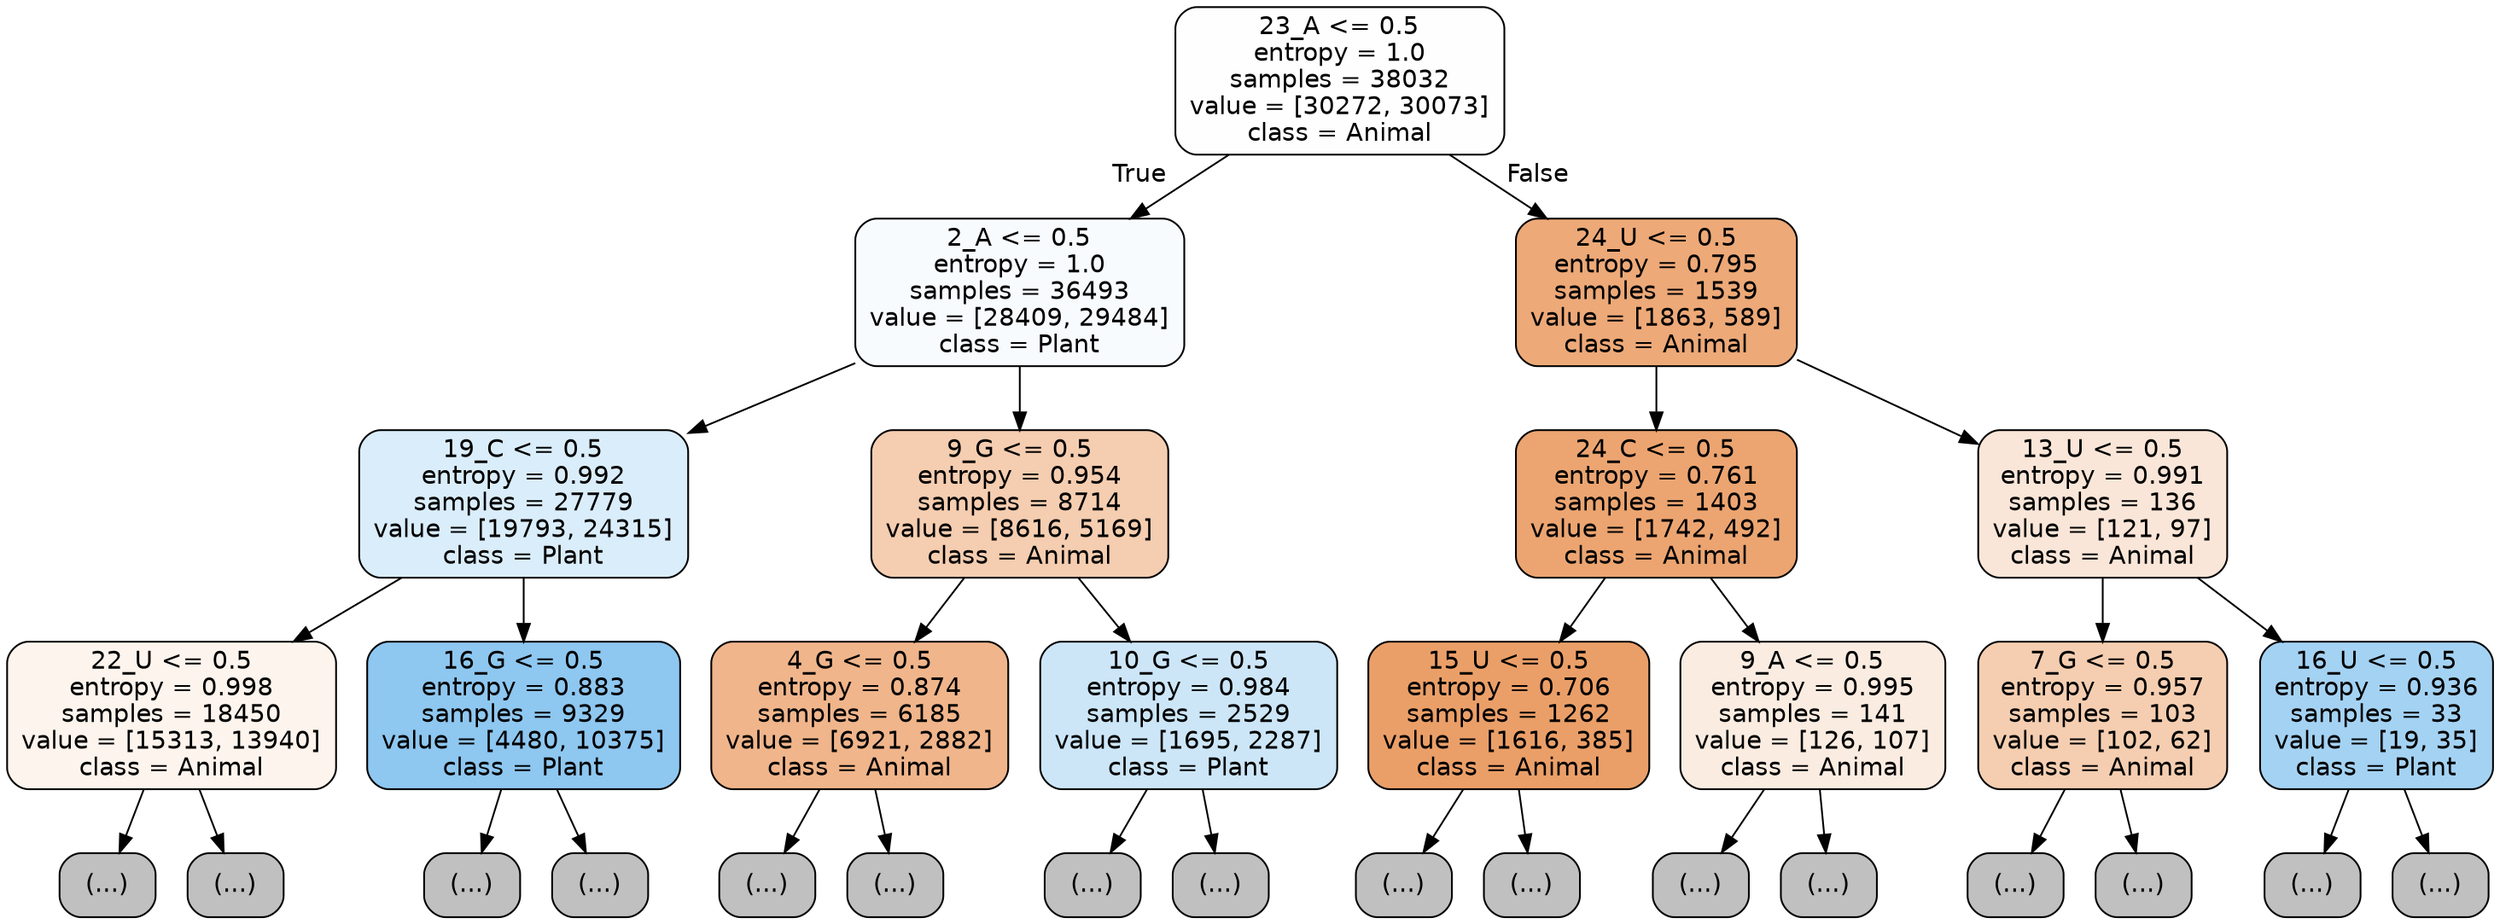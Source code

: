digraph Tree {
node [shape=box, style="filled, rounded", color="black", fontname="helvetica"] ;
edge [fontname="helvetica"] ;
0 [label="23_A <= 0.5\nentropy = 1.0\nsamples = 38032\nvalue = [30272, 30073]\nclass = Animal", fillcolor="#fffefe"] ;
1 [label="2_A <= 0.5\nentropy = 1.0\nsamples = 36493\nvalue = [28409, 29484]\nclass = Plant", fillcolor="#f8fbfe"] ;
0 -> 1 [labeldistance=2.5, labelangle=45, headlabel="True"] ;
2 [label="19_C <= 0.5\nentropy = 0.992\nsamples = 27779\nvalue = [19793, 24315]\nclass = Plant", fillcolor="#daedfa"] ;
1 -> 2 ;
3 [label="22_U <= 0.5\nentropy = 0.998\nsamples = 18450\nvalue = [15313, 13940]\nclass = Animal", fillcolor="#fdf4ed"] ;
2 -> 3 ;
4 [label="(...)", fillcolor="#C0C0C0"] ;
3 -> 4 ;
7961 [label="(...)", fillcolor="#C0C0C0"] ;
3 -> 7961 ;
9050 [label="16_G <= 0.5\nentropy = 0.883\nsamples = 9329\nvalue = [4480, 10375]\nclass = Plant", fillcolor="#8ec7f0"] ;
2 -> 9050 ;
9051 [label="(...)", fillcolor="#C0C0C0"] ;
9050 -> 9051 ;
11324 [label="(...)", fillcolor="#C0C0C0"] ;
9050 -> 11324 ;
12091 [label="9_G <= 0.5\nentropy = 0.954\nsamples = 8714\nvalue = [8616, 5169]\nclass = Animal", fillcolor="#f5cdb0"] ;
1 -> 12091 ;
12092 [label="4_G <= 0.5\nentropy = 0.874\nsamples = 6185\nvalue = [6921, 2882]\nclass = Animal", fillcolor="#f0b58b"] ;
12091 -> 12092 ;
12093 [label="(...)", fillcolor="#C0C0C0"] ;
12092 -> 12093 ;
14164 [label="(...)", fillcolor="#C0C0C0"] ;
12092 -> 14164 ;
15025 [label="10_G <= 0.5\nentropy = 0.984\nsamples = 2529\nvalue = [1695, 2287]\nclass = Plant", fillcolor="#cce6f8"] ;
12091 -> 15025 ;
15026 [label="(...)", fillcolor="#C0C0C0"] ;
15025 -> 15026 ;
15743 [label="(...)", fillcolor="#C0C0C0"] ;
15025 -> 15743 ;
16026 [label="24_U <= 0.5\nentropy = 0.795\nsamples = 1539\nvalue = [1863, 589]\nclass = Animal", fillcolor="#eda978"] ;
0 -> 16026 [labeldistance=2.5, labelangle=-45, headlabel="False"] ;
16027 [label="24_C <= 0.5\nentropy = 0.761\nsamples = 1403\nvalue = [1742, 492]\nclass = Animal", fillcolor="#eca571"] ;
16026 -> 16027 ;
16028 [label="15_U <= 0.5\nentropy = 0.706\nsamples = 1262\nvalue = [1616, 385]\nclass = Animal", fillcolor="#eb9f68"] ;
16027 -> 16028 ;
16029 [label="(...)", fillcolor="#C0C0C0"] ;
16028 -> 16029 ;
16456 [label="(...)", fillcolor="#C0C0C0"] ;
16028 -> 16456 ;
16587 [label="9_A <= 0.5\nentropy = 0.995\nsamples = 141\nvalue = [126, 107]\nclass = Animal", fillcolor="#fbece1"] ;
16027 -> 16587 ;
16588 [label="(...)", fillcolor="#C0C0C0"] ;
16587 -> 16588 ;
16647 [label="(...)", fillcolor="#C0C0C0"] ;
16587 -> 16647 ;
16662 [label="13_U <= 0.5\nentropy = 0.991\nsamples = 136\nvalue = [121, 97]\nclass = Animal", fillcolor="#fae6d8"] ;
16026 -> 16662 ;
16663 [label="7_G <= 0.5\nentropy = 0.957\nsamples = 103\nvalue = [102, 62]\nclass = Animal", fillcolor="#f5ceb1"] ;
16662 -> 16663 ;
16664 [label="(...)", fillcolor="#C0C0C0"] ;
16663 -> 16664 ;
16709 [label="(...)", fillcolor="#C0C0C0"] ;
16663 -> 16709 ;
16732 [label="16_U <= 0.5\nentropy = 0.936\nsamples = 33\nvalue = [19, 35]\nclass = Plant", fillcolor="#a4d2f3"] ;
16662 -> 16732 ;
16733 [label="(...)", fillcolor="#C0C0C0"] ;
16732 -> 16733 ;
16750 [label="(...)", fillcolor="#C0C0C0"] ;
16732 -> 16750 ;
}